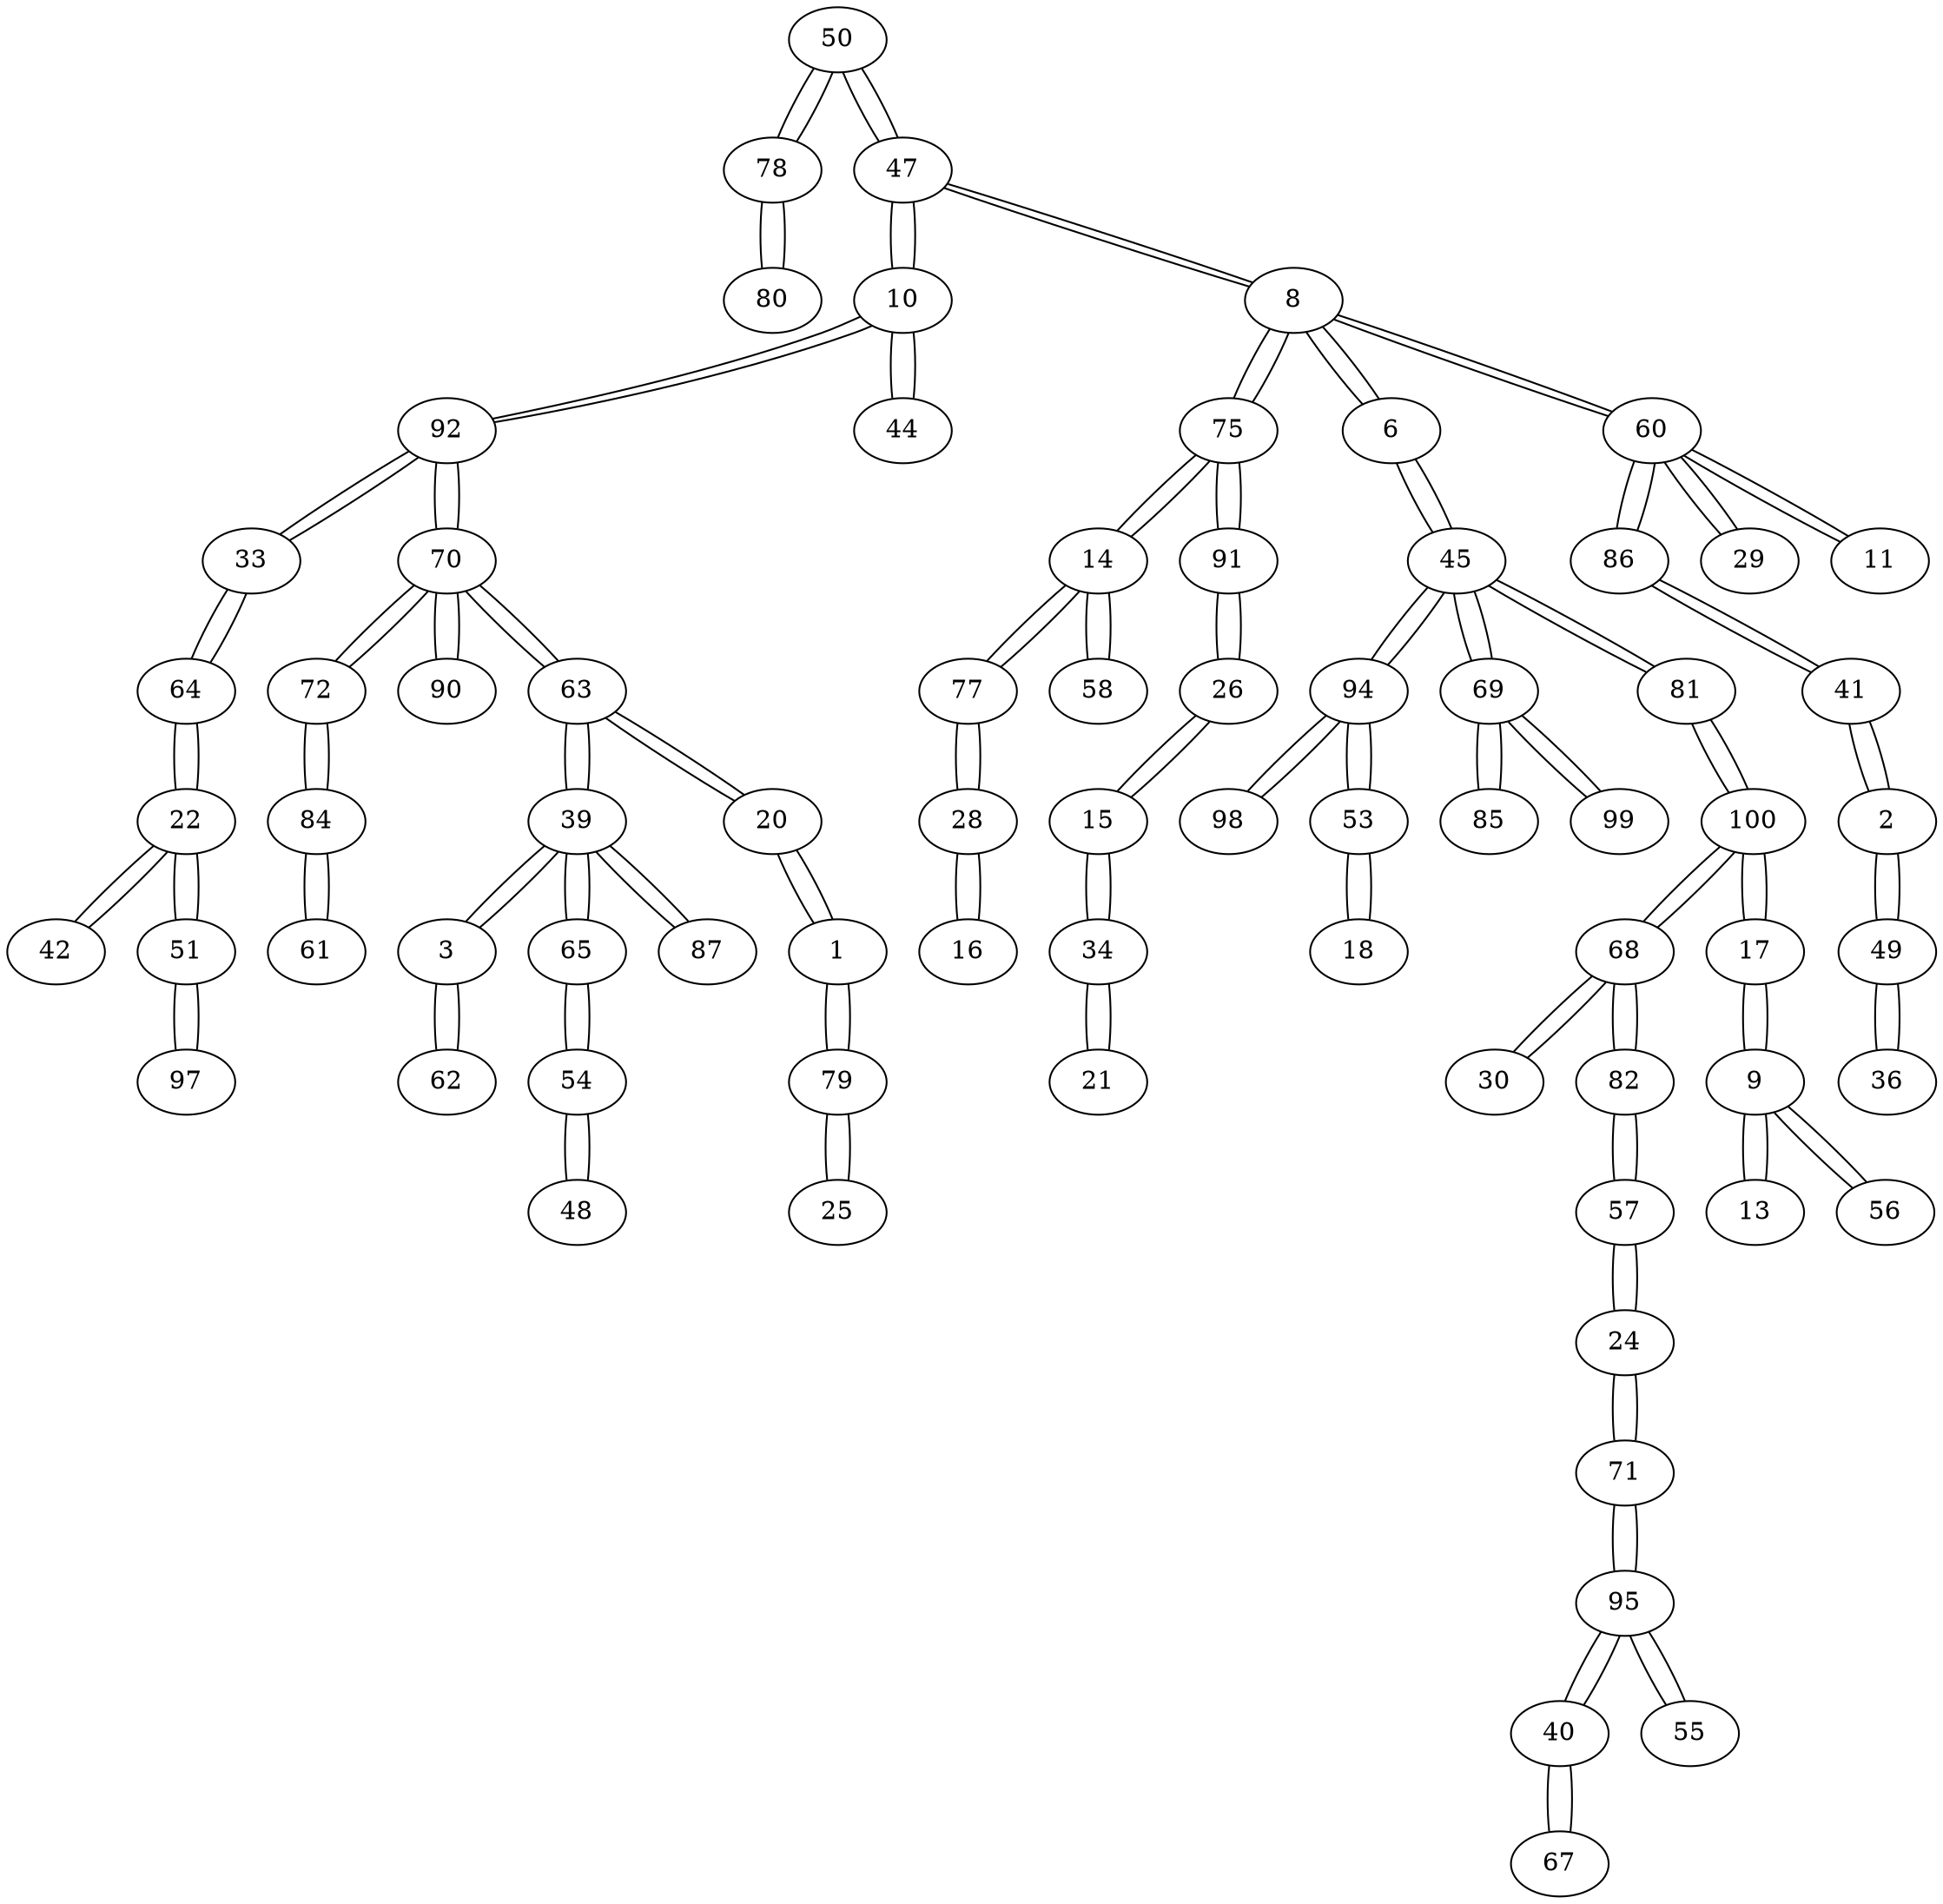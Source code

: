 graph sample {
50 -- 78;
78 -- 50;
50 -- 47;
47 -- 50;
78 -- 80;
80 -- 78;
47 -- 10;
10 -- 47;
47 -- 8;
8 -- 47;
10 -- 92;
92 -- 10;
10 -- 44;
44 -- 10;
8 -- 75;
75 -- 8;
8 -- 6;
6 -- 8;
8 -- 60;
60 -- 8;
92 -- 33;
33 -- 92;
92 -- 70;
70 -- 92;
75 -- 14;
14 -- 75;
75 -- 91;
91 -- 75;
6 -- 45;
45 -- 6;
60 -- 86;
86 -- 60;
60 -- 29;
29 -- 60;
60 -- 11;
11 -- 60;
33 -- 64;
64 -- 33;
70 -- 72;
72 -- 70;
70 -- 90;
90 -- 70;
70 -- 63;
63 -- 70;
14 -- 77;
77 -- 14;
14 -- 58;
58 -- 14;
91 -- 26;
26 -- 91;
45 -- 94;
94 -- 45;
45 -- 69;
69 -- 45;
45 -- 81;
81 -- 45;
86 -- 41;
41 -- 86;
64 -- 22;
22 -- 64;
72 -- 84;
84 -- 72;
63 -- 39;
39 -- 63;
63 -- 20;
20 -- 63;
77 -- 28;
28 -- 77;
26 -- 15;
15 -- 26;
94 -- 98;
98 -- 94;
94 -- 53;
53 -- 94;
69 -- 85;
85 -- 69;
69 -- 99;
99 -- 69;
81 -- 100;
100 -- 81;
41 -- 2;
2 -- 41;
22 -- 42;
42 -- 22;
22 -- 51;
51 -- 22;
84 -- 61;
61 -- 84;
39 -- 3;
3 -- 39;
39 -- 65;
65 -- 39;
39 -- 87;
87 -- 39;
20 -- 1;
1 -- 20;
28 -- 16;
16 -- 28;
15 -- 34;
34 -- 15;
53 -- 18;
18 -- 53;
100 -- 68;
68 -- 100;
100 -- 17;
17 -- 100;
2 -- 49;
49 -- 2;
51 -- 97;
97 -- 51;
3 -- 62;
62 -- 3;
65 -- 54;
54 -- 65;
1 -- 79;
79 -- 1;
34 -- 21;
21 -- 34;
68 -- 30;
30 -- 68;
68 -- 82;
82 -- 68;
17 -- 9;
9 -- 17;
49 -- 36;
36 -- 49;
54 -- 48;
48 -- 54;
79 -- 25;
25 -- 79;
82 -- 57;
57 -- 82;
9 -- 13;
13 -- 9;
9 -- 56;
56 -- 9;
57 -- 24;
24 -- 57;
24 -- 71;
71 -- 24;
71 -- 95;
95 -- 71;
95 -- 40;
40 -- 95;
95 -- 55;
55 -- 95;
40 -- 67;
67 -- 40;
}